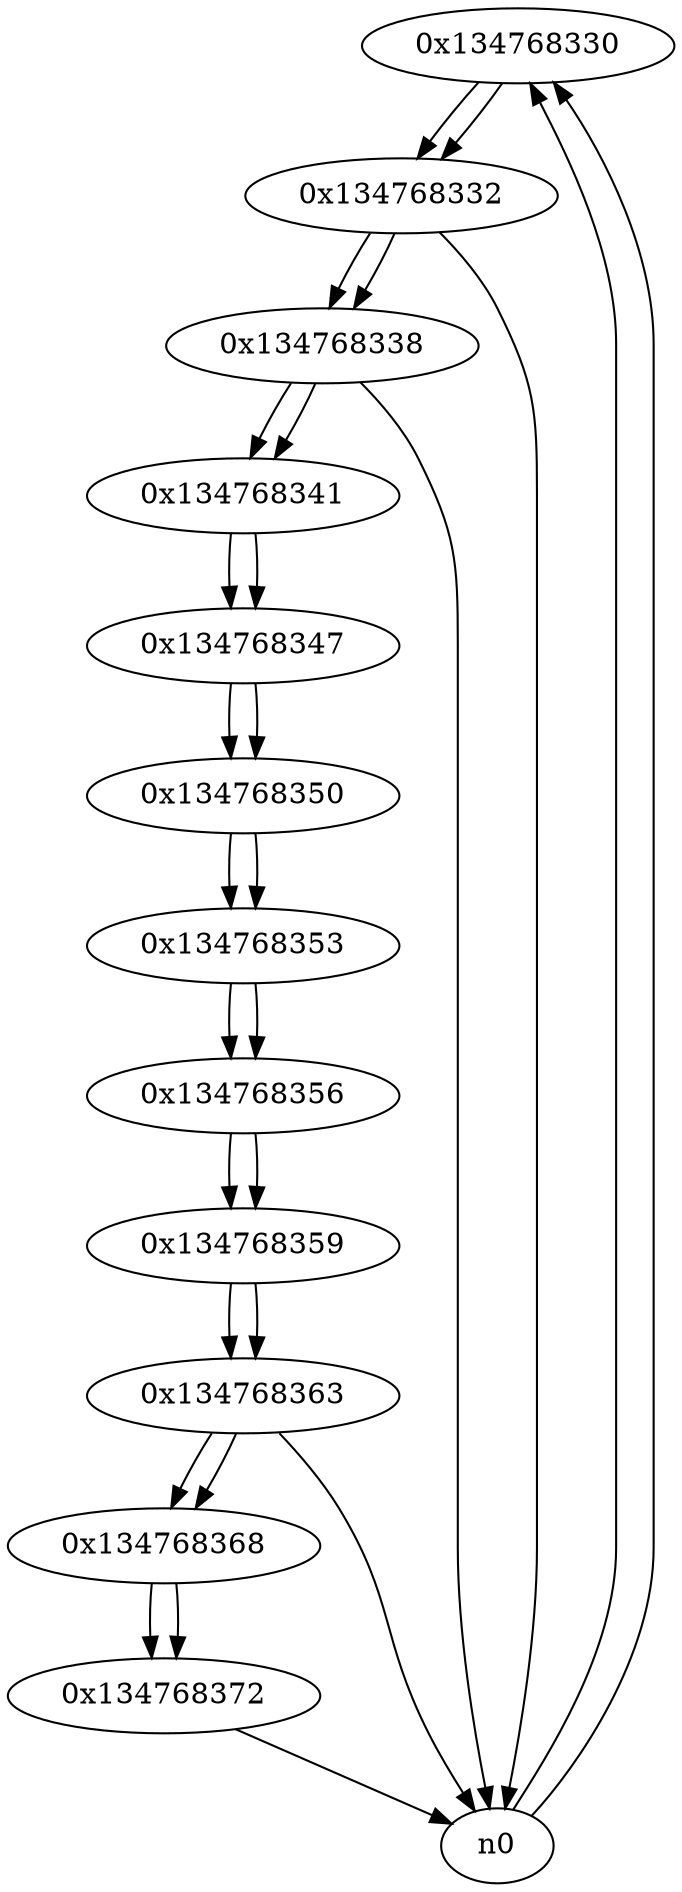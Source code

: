 digraph G{
/* nodes */
  n1 [label="0x134768330"]
  n2 [label="0x134768332"]
  n3 [label="0x134768338"]
  n4 [label="0x134768341"]
  n5 [label="0x134768347"]
  n6 [label="0x134768350"]
  n7 [label="0x134768353"]
  n8 [label="0x134768356"]
  n9 [label="0x134768359"]
  n10 [label="0x134768363"]
  n11 [label="0x134768368"]
  n12 [label="0x134768372"]
/* edges */
n1 -> n2;
n0 -> n1;
n0 -> n1;
n2 -> n3;
n2 -> n0;
n1 -> n2;
n3 -> n4;
n3 -> n0;
n2 -> n3;
n4 -> n5;
n3 -> n4;
n5 -> n6;
n4 -> n5;
n6 -> n7;
n5 -> n6;
n7 -> n8;
n6 -> n7;
n8 -> n9;
n7 -> n8;
n9 -> n10;
n8 -> n9;
n10 -> n11;
n10 -> n0;
n9 -> n10;
n11 -> n12;
n10 -> n11;
n12 -> n0;
n11 -> n12;
}
